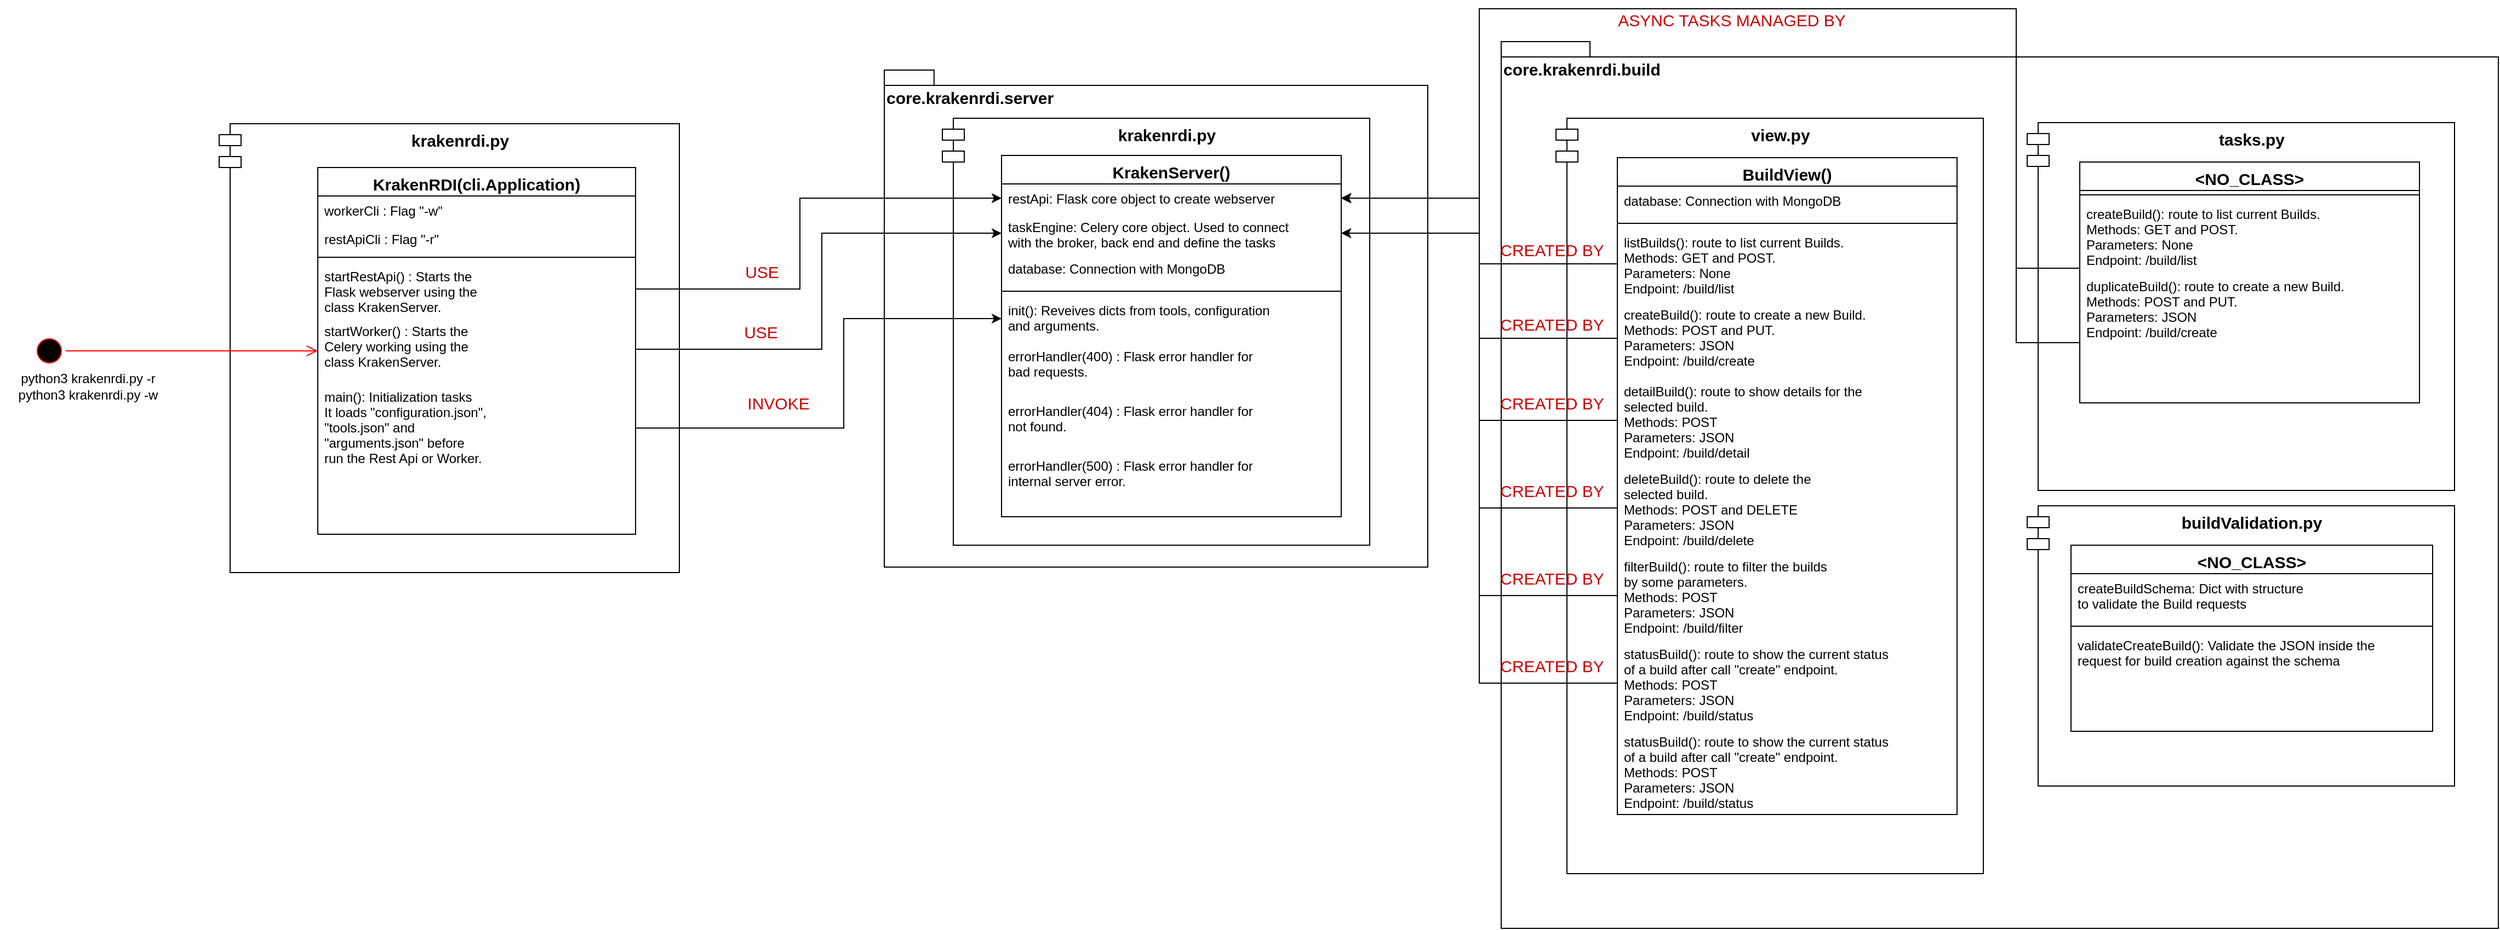 <mxfile version="13.0.1" type="device"><diagram id="C5RBs43oDa-KdzZeNtuy" name="Page-1"><mxGraphModel dx="2249" dy="751" grid="1" gridSize="10" guides="1" tooltips="1" connect="1" arrows="1" fold="1" page="1" pageScale="1" pageWidth="827" pageHeight="1169" math="0" shadow="0"><root><mxCell id="WIyWlLk6GJQsqaUBKTNV-0"/><mxCell id="WIyWlLk6GJQsqaUBKTNV-1" parent="WIyWlLk6GJQsqaUBKTNV-0"/><mxCell id="sPZ7js6rzw0ionrrYqls-45" value="core.krakenrdi.build" style="shape=folder;fontStyle=1;spacingTop=10;tabWidth=40;tabHeight=14;tabPosition=left;html=1;align=left;horizontal=1;verticalAlign=top;fontSize=15;" vertex="1" parent="WIyWlLk6GJQsqaUBKTNV-1"><mxGeometry x="620" y="100" width="910" height="810" as="geometry"/></mxCell><mxCell id="sPZ7js6rzw0ionrrYqls-27" value="krakenrdi.py" style="shape=module;align=left;spacingLeft=20;align=center;verticalAlign=top;fontSize=15;fontStyle=1" vertex="1" parent="WIyWlLk6GJQsqaUBKTNV-1"><mxGeometry x="-550" y="175" width="420" height="410" as="geometry"/></mxCell><mxCell id="sPZ7js6rzw0ionrrYqls-1" value="KrakenRDI(cli.Application)" style="swimlane;fontStyle=1;align=center;verticalAlign=top;childLayout=stackLayout;horizontal=1;startSize=26;horizontalStack=0;resizeParent=1;resizeLast=0;collapsible=1;marginBottom=0;rounded=0;shadow=0;strokeWidth=1;fontSize=15;" vertex="1" parent="WIyWlLk6GJQsqaUBKTNV-1"><mxGeometry x="-460" y="215" width="290" height="335" as="geometry"><mxRectangle x="330" y="585" width="160" height="26" as="alternateBounds"/></mxGeometry></mxCell><mxCell id="sPZ7js6rzw0ionrrYqls-3" value="workerCli : Flag &quot;-w&quot;" style="text;align=left;verticalAlign=top;spacingLeft=4;spacingRight=4;overflow=hidden;rotatable=0;points=[[0,0.5],[1,0.5]];portConstraint=eastwest;rounded=0;shadow=0;html=0;fontStyle=0;fontSize=12;" vertex="1" parent="sPZ7js6rzw0ionrrYqls-1"><mxGeometry y="26" width="290" height="26" as="geometry"/></mxCell><mxCell id="sPZ7js6rzw0ionrrYqls-2" value="restApiCli : Flag &quot;-r&quot;" style="text;align=left;verticalAlign=top;spacingLeft=4;spacingRight=4;overflow=hidden;rotatable=0;points=[[0,0.5],[1,0.5]];portConstraint=eastwest;fontStyle=0;fontSize=12;" vertex="1" parent="sPZ7js6rzw0ionrrYqls-1"><mxGeometry y="52" width="290" height="26" as="geometry"/></mxCell><mxCell id="sPZ7js6rzw0ionrrYqls-4" value="" style="line;html=1;strokeWidth=1;align=left;verticalAlign=middle;spacingTop=-1;spacingLeft=3;spacingRight=3;rotatable=0;labelPosition=right;points=[];portConstraint=eastwest;fontSize=12;" vertex="1" parent="sPZ7js6rzw0ionrrYqls-1"><mxGeometry y="78" width="290" height="8" as="geometry"/></mxCell><mxCell id="sPZ7js6rzw0ionrrYqls-7" value="startRestApi() : Starts the &#xA;Flask webserver using the &#xA;class KrakenServer." style="text;align=left;verticalAlign=top;spacingLeft=4;spacingRight=4;overflow=hidden;rotatable=0;points=[[0,0.5],[1,0.5]];portConstraint=eastwest;fontSize=12;" vertex="1" parent="sPZ7js6rzw0ionrrYqls-1"><mxGeometry y="86" width="290" height="50" as="geometry"/></mxCell><mxCell id="sPZ7js6rzw0ionrrYqls-8" value="startWorker() : Starts the &#xA;Celery working using the&#xA;class KrakenServer." style="text;align=left;verticalAlign=top;spacingLeft=4;spacingRight=4;overflow=hidden;rotatable=0;points=[[0,0.5],[1,0.5]];portConstraint=eastwest;fontSize=12;" vertex="1" parent="sPZ7js6rzw0ionrrYqls-1"><mxGeometry y="136" width="290" height="60" as="geometry"/></mxCell><mxCell id="sPZ7js6rzw0ionrrYqls-5" value="main(): Initialization tasks &#xA;It loads &quot;configuration.json&quot;, &#xA;&quot;tools.json&quot; and &#xA;&quot;arguments.json&quot; before &#xA;run the Rest Api or Worker." style="text;align=left;verticalAlign=top;spacingLeft=4;spacingRight=4;overflow=hidden;rotatable=0;points=[[0,0.5],[1,0.5]];portConstraint=eastwest;fontStyle=0;fontSize=12;" vertex="1" parent="sPZ7js6rzw0ionrrYqls-1"><mxGeometry y="196" width="290" height="84" as="geometry"/></mxCell><mxCell id="sPZ7js6rzw0ionrrYqls-9" value="" style="ellipse;html=1;shape=startState;fillColor=#000000;strokeColor=#ff0000;align=left;" vertex="1" parent="WIyWlLk6GJQsqaUBKTNV-1"><mxGeometry x="-720" y="367.5" width="30" height="30" as="geometry"/></mxCell><mxCell id="sPZ7js6rzw0ionrrYqls-10" value="" style="edgeStyle=orthogonalEdgeStyle;html=1;verticalAlign=bottom;endArrow=open;endSize=8;strokeColor=#ff0000;" edge="1" source="sPZ7js6rzw0ionrrYqls-9" parent="WIyWlLk6GJQsqaUBKTNV-1" target="sPZ7js6rzw0ionrrYqls-1"><mxGeometry relative="1" as="geometry"><mxPoint x="95" y="765" as="targetPoint"/></mxGeometry></mxCell><mxCell id="sPZ7js6rzw0ionrrYqls-11" value="&lt;div&gt;python3 krakenrdi.py -r&lt;br&gt;python3 krakenrdi.py -w&lt;/div&gt;" style="text;html=1;align=center;verticalAlign=middle;resizable=0;points=[];autosize=1;" vertex="1" parent="WIyWlLk6GJQsqaUBKTNV-1"><mxGeometry x="-750" y="400" width="160" height="30" as="geometry"/></mxCell><mxCell id="sPZ7js6rzw0ionrrYqls-12" value="core.krakenrdi.server" style="shape=folder;fontStyle=1;spacingTop=10;tabWidth=40;tabHeight=14;tabPosition=left;html=1;align=left;horizontal=1;verticalAlign=top;fontSize=15;" vertex="1" parent="WIyWlLk6GJQsqaUBKTNV-1"><mxGeometry x="57" y="126" width="496" height="454" as="geometry"/></mxCell><mxCell id="sPZ7js6rzw0ionrrYqls-28" value="krakenrdi.py" style="shape=module;align=left;spacingLeft=20;align=center;verticalAlign=top;fontStyle=1;horizontal=1;fontSize=15;" vertex="1" parent="WIyWlLk6GJQsqaUBKTNV-1"><mxGeometry x="110" y="170" width="390" height="390" as="geometry"/></mxCell><mxCell id="sPZ7js6rzw0ionrrYqls-18" value="KrakenServer()" style="swimlane;fontStyle=1;align=center;verticalAlign=top;childLayout=stackLayout;horizontal=1;startSize=26;horizontalStack=0;resizeParent=1;resizeLast=0;collapsible=1;marginBottom=0;rounded=0;shadow=0;strokeWidth=1;fontSize=15;" vertex="1" parent="WIyWlLk6GJQsqaUBKTNV-1"><mxGeometry x="164" y="204" width="310" height="330" as="geometry"><mxRectangle x="-300" y="300" width="160" height="26" as="alternateBounds"/></mxGeometry></mxCell><mxCell id="sPZ7js6rzw0ionrrYqls-19" value="restApi: Flask core object to create webserver" style="text;align=left;verticalAlign=top;spacingLeft=4;spacingRight=4;overflow=hidden;rotatable=0;points=[[0,0.5],[1,0.5]];portConstraint=eastwest;rounded=0;shadow=0;html=0;fontStyle=0;fontSize=12;" vertex="1" parent="sPZ7js6rzw0ionrrYqls-18"><mxGeometry y="26" width="310" height="26" as="geometry"/></mxCell><mxCell id="sPZ7js6rzw0ionrrYqls-20" value="taskEngine: Celery core object. Used to connect &#xA;with the broker, back end and define the tasks" style="text;align=left;verticalAlign=top;spacingLeft=4;spacingRight=4;overflow=hidden;rotatable=0;points=[[0,0.5],[1,0.5]];portConstraint=eastwest;fontStyle=0;fontSize=12;" vertex="1" parent="sPZ7js6rzw0ionrrYqls-18"><mxGeometry y="52" width="310" height="38" as="geometry"/></mxCell><mxCell id="sPZ7js6rzw0ionrrYqls-26" value="database: Connection with MongoDB" style="text;align=left;verticalAlign=top;spacingLeft=4;spacingRight=4;overflow=hidden;rotatable=0;points=[[0,0.5],[1,0.5]];portConstraint=eastwest;fontStyle=0;fontSize=12;" vertex="1" parent="sPZ7js6rzw0ionrrYqls-18"><mxGeometry y="90" width="310" height="30" as="geometry"/></mxCell><mxCell id="sPZ7js6rzw0ionrrYqls-21" value="" style="line;html=1;strokeWidth=1;align=left;verticalAlign=middle;spacingTop=-1;spacingLeft=3;spacingRight=3;rotatable=0;labelPosition=right;points=[];portConstraint=eastwest;fontSize=12;" vertex="1" parent="sPZ7js6rzw0ionrrYqls-18"><mxGeometry y="120" width="310" height="8" as="geometry"/></mxCell><mxCell id="sPZ7js6rzw0ionrrYqls-22" value="init(): Reveives dicts from tools, configuration &#xA;and arguments." style="text;align=left;verticalAlign=top;spacingLeft=4;spacingRight=4;overflow=hidden;rotatable=0;points=[[0,0.5],[1,0.5]];portConstraint=eastwest;fontStyle=0;fontSize=12;" vertex="1" parent="sPZ7js6rzw0ionrrYqls-18"><mxGeometry y="128" width="310" height="42" as="geometry"/></mxCell><mxCell id="sPZ7js6rzw0ionrrYqls-23" value="errorHandler(400) : Flask error handler for &#xA;bad requests." style="text;align=left;verticalAlign=top;spacingLeft=4;spacingRight=4;overflow=hidden;rotatable=0;points=[[0,0.5],[1,0.5]];portConstraint=eastwest;fontSize=12;" vertex="1" parent="sPZ7js6rzw0ionrrYqls-18"><mxGeometry y="170" width="310" height="50" as="geometry"/></mxCell><mxCell id="sPZ7js6rzw0ionrrYqls-24" value="errorHandler(404) : Flask error handler for &#xA;not found." style="text;align=left;verticalAlign=top;spacingLeft=4;spacingRight=4;overflow=hidden;rotatable=0;points=[[0,0.5],[1,0.5]];portConstraint=eastwest;fontSize=12;" vertex="1" parent="sPZ7js6rzw0ionrrYqls-18"><mxGeometry y="220" width="310" height="50" as="geometry"/></mxCell><mxCell id="sPZ7js6rzw0ionrrYqls-25" value="errorHandler(500) : Flask error handler for &#xA;internal server error." style="text;align=left;verticalAlign=top;spacingLeft=4;spacingRight=4;overflow=hidden;rotatable=0;points=[[0,0.5],[1,0.5]];portConstraint=eastwest;fontSize=12;" vertex="1" parent="sPZ7js6rzw0ionrrYqls-18"><mxGeometry y="270" width="310" height="60" as="geometry"/></mxCell><mxCell id="sPZ7js6rzw0ionrrYqls-46" style="edgeStyle=orthogonalEdgeStyle;rounded=0;orthogonalLoop=1;jettySize=auto;html=1;entryX=0;entryY=0.5;entryDx=0;entryDy=0;labelBackgroundColor=#3333FF;fontSize=15;fontColor=#CC0000;" edge="1" parent="WIyWlLk6GJQsqaUBKTNV-1" source="sPZ7js6rzw0ionrrYqls-7" target="sPZ7js6rzw0ionrrYqls-19"><mxGeometry relative="1" as="geometry"><Array as="points"><mxPoint x="-20" y="326"/><mxPoint x="-20" y="243"/></Array></mxGeometry></mxCell><mxCell id="sPZ7js6rzw0ionrrYqls-47" style="edgeStyle=orthogonalEdgeStyle;rounded=0;orthogonalLoop=1;jettySize=auto;html=1;entryX=0;entryY=0.5;entryDx=0;entryDy=0;labelBackgroundColor=#3333FF;fontSize=15;fontColor=#CC0000;" edge="1" parent="WIyWlLk6GJQsqaUBKTNV-1" source="sPZ7js6rzw0ionrrYqls-8" target="sPZ7js6rzw0ionrrYqls-20"><mxGeometry relative="1" as="geometry"><Array as="points"><mxPoint y="381"/><mxPoint y="275"/></Array></mxGeometry></mxCell><mxCell id="sPZ7js6rzw0ionrrYqls-48" style="edgeStyle=orthogonalEdgeStyle;rounded=0;orthogonalLoop=1;jettySize=auto;html=1;entryX=0;entryY=0.5;entryDx=0;entryDy=0;labelBackgroundColor=#3333FF;fontSize=15;fontColor=#CC0000;" edge="1" parent="WIyWlLk6GJQsqaUBKTNV-1" source="sPZ7js6rzw0ionrrYqls-5" target="sPZ7js6rzw0ionrrYqls-22"><mxGeometry relative="1" as="geometry"><Array as="points"><mxPoint x="20" y="453"/><mxPoint x="20" y="353"/></Array></mxGeometry></mxCell><mxCell id="sPZ7js6rzw0ionrrYqls-49" value="view.py" style="shape=module;align=left;spacingLeft=20;align=center;verticalAlign=top;fontStyle=1;horizontal=1;fontSize=15;" vertex="1" parent="WIyWlLk6GJQsqaUBKTNV-1"><mxGeometry x="670" y="170" width="390" height="690" as="geometry"/></mxCell><mxCell id="sPZ7js6rzw0ionrrYqls-50" value="tasks.py" style="shape=module;align=left;spacingLeft=20;align=center;verticalAlign=top;fontStyle=1;horizontal=1;fontSize=15;" vertex="1" parent="WIyWlLk6GJQsqaUBKTNV-1"><mxGeometry x="1100" y="174" width="390" height="336" as="geometry"/></mxCell><mxCell id="sPZ7js6rzw0ionrrYqls-51" value="BuildView()" style="swimlane;fontStyle=1;align=center;verticalAlign=top;childLayout=stackLayout;horizontal=1;startSize=26;horizontalStack=0;resizeParent=1;resizeLast=0;collapsible=1;marginBottom=0;rounded=0;shadow=0;strokeWidth=1;fontSize=15;" vertex="1" parent="WIyWlLk6GJQsqaUBKTNV-1"><mxGeometry x="726" y="206" width="310" height="600" as="geometry"><mxRectangle x="726" y="206" width="160" height="26" as="alternateBounds"/></mxGeometry></mxCell><mxCell id="sPZ7js6rzw0ionrrYqls-54" value="database: Connection with MongoDB" style="text;align=left;verticalAlign=top;spacingLeft=4;spacingRight=4;overflow=hidden;rotatable=0;points=[[0,0.5],[1,0.5]];portConstraint=eastwest;fontStyle=0;fontSize=12;" vertex="1" parent="sPZ7js6rzw0ionrrYqls-51"><mxGeometry y="26" width="310" height="30" as="geometry"/></mxCell><mxCell id="sPZ7js6rzw0ionrrYqls-55" value="" style="line;html=1;strokeWidth=1;align=left;verticalAlign=middle;spacingTop=-1;spacingLeft=3;spacingRight=3;rotatable=0;labelPosition=right;points=[];portConstraint=eastwest;fontSize=12;" vertex="1" parent="sPZ7js6rzw0ionrrYqls-51"><mxGeometry y="56" width="310" height="8" as="geometry"/></mxCell><mxCell id="sPZ7js6rzw0ionrrYqls-56" value="listBuilds(): route to list current Builds. &#xA;Methods: GET and POST.&#xA;Parameters: None&#xA;Endpoint: /build/list" style="text;align=left;verticalAlign=top;spacingLeft=4;spacingRight=4;overflow=hidden;rotatable=0;points=[[0,0.5],[1,0.5]];portConstraint=eastwest;fontStyle=0;fontSize=12;" vertex="1" parent="sPZ7js6rzw0ionrrYqls-51"><mxGeometry y="64" width="310" height="66" as="geometry"/></mxCell><mxCell id="sPZ7js6rzw0ionrrYqls-57" value="createBuild(): route to create a new Build.&#xA;Methods: POST and PUT.&#xA;Parameters: JSON&#xA;Endpoint: /build/create&#xA;" style="text;align=left;verticalAlign=top;spacingLeft=4;spacingRight=4;overflow=hidden;rotatable=0;points=[[0,0.5],[1,0.5]];portConstraint=eastwest;fontSize=12;" vertex="1" parent="sPZ7js6rzw0ionrrYqls-51"><mxGeometry y="130" width="310" height="70" as="geometry"/></mxCell><mxCell id="sPZ7js6rzw0ionrrYqls-58" value="detailBuild(): route to show details for the &#xA;selected build.&#xA;Methods: POST&#xA;Parameters: JSON&#xA;Endpoint: /build/detail" style="text;align=left;verticalAlign=top;spacingLeft=4;spacingRight=4;overflow=hidden;rotatable=0;points=[[0,0.5],[1,0.5]];portConstraint=eastwest;fontSize=12;" vertex="1" parent="sPZ7js6rzw0ionrrYqls-51"><mxGeometry y="200" width="310" height="80" as="geometry"/></mxCell><mxCell id="sPZ7js6rzw0ionrrYqls-61" value="deleteBuild(): route to delete the &#xA;selected build.&#xA;Methods: POST and DELETE&#xA;Parameters: JSON&#xA;Endpoint: /build/delete&#xA;" style="text;align=left;verticalAlign=top;spacingLeft=4;spacingRight=4;overflow=hidden;rotatable=0;points=[[0,0.5],[1,0.5]];portConstraint=eastwest;fontSize=12;" vertex="1" parent="sPZ7js6rzw0ionrrYqls-51"><mxGeometry y="280" width="310" height="80" as="geometry"/></mxCell><mxCell id="sPZ7js6rzw0ionrrYqls-62" value="filterBuild(): route to filter the builds &#xA;by some parameters.&#xA;Methods: POST&#xA;Parameters: JSON&#xA;Endpoint: /build/filter&#xA;" style="text;align=left;verticalAlign=top;spacingLeft=4;spacingRight=4;overflow=hidden;rotatable=0;points=[[0,0.5],[1,0.5]];portConstraint=eastwest;fontSize=12;" vertex="1" parent="sPZ7js6rzw0ionrrYqls-51"><mxGeometry y="360" width="310" height="80" as="geometry"/></mxCell><mxCell id="sPZ7js6rzw0ionrrYqls-64" value="statusBuild(): route to show the current status &#xA;of a build after call &quot;create&quot; endpoint.&#xA;Methods: POST&#xA;Parameters: JSON&#xA;Endpoint: /build/status&#xA;" style="text;align=left;verticalAlign=top;spacingLeft=4;spacingRight=4;overflow=hidden;rotatable=0;points=[[0,0.5],[1,0.5]];portConstraint=eastwest;fontSize=12;" vertex="1" parent="sPZ7js6rzw0ionrrYqls-51"><mxGeometry y="440" width="310" height="80" as="geometry"/></mxCell><mxCell id="sPZ7js6rzw0ionrrYqls-95" value="statusBuild(): route to show the current status &#xA;of a build after call &quot;create&quot; endpoint.&#xA;Methods: POST&#xA;Parameters: JSON&#xA;Endpoint: /build/status&#xA;" style="text;align=left;verticalAlign=top;spacingLeft=4;spacingRight=4;overflow=hidden;rotatable=0;points=[[0,0.5],[1,0.5]];portConstraint=eastwest;fontSize=12;" vertex="1" parent="sPZ7js6rzw0ionrrYqls-51"><mxGeometry y="520" width="310" height="80" as="geometry"/></mxCell><mxCell id="sPZ7js6rzw0ionrrYqls-67" value="&lt;NO_CLASS&gt;" style="swimlane;fontStyle=1;align=center;verticalAlign=top;childLayout=stackLayout;horizontal=1;startSize=26;horizontalStack=0;resizeParent=1;resizeLast=0;collapsible=1;marginBottom=0;rounded=0;shadow=0;strokeWidth=1;fontSize=15;" vertex="1" parent="WIyWlLk6GJQsqaUBKTNV-1"><mxGeometry x="1148" y="210" width="310" height="220" as="geometry"><mxRectangle x="726" y="206" width="160" height="26" as="alternateBounds"/></mxGeometry></mxCell><mxCell id="sPZ7js6rzw0ionrrYqls-69" value="" style="line;html=1;strokeWidth=1;align=left;verticalAlign=middle;spacingTop=-1;spacingLeft=3;spacingRight=3;rotatable=0;labelPosition=right;points=[];portConstraint=eastwest;fontSize=12;" vertex="1" parent="sPZ7js6rzw0ionrrYqls-67"><mxGeometry y="26" width="310" height="8" as="geometry"/></mxCell><mxCell id="sPZ7js6rzw0ionrrYqls-70" value="createBuild(): route to list current Builds. &#xA;Methods: GET and POST.&#xA;Parameters: None&#xA;Endpoint: /build/list" style="text;align=left;verticalAlign=top;spacingLeft=4;spacingRight=4;overflow=hidden;rotatable=0;points=[[0,0.5],[1,0.5]];portConstraint=eastwest;fontStyle=0;fontSize=12;" vertex="1" parent="sPZ7js6rzw0ionrrYqls-67"><mxGeometry y="34" width="310" height="66" as="geometry"/></mxCell><mxCell id="sPZ7js6rzw0ionrrYqls-71" value="duplicateBuild(): route to create a new Build.&#xA;Methods: POST and PUT.&#xA;Parameters: JSON&#xA;Endpoint: /build/create&#xA;" style="text;align=left;verticalAlign=top;spacingLeft=4;spacingRight=4;overflow=hidden;rotatable=0;points=[[0,0.5],[1,0.5]];portConstraint=eastwest;fontSize=12;" vertex="1" parent="sPZ7js6rzw0ionrrYqls-67"><mxGeometry y="100" width="310" height="70" as="geometry"/></mxCell><mxCell id="sPZ7js6rzw0ionrrYqls-76" style="edgeStyle=orthogonalEdgeStyle;rounded=0;orthogonalLoop=1;jettySize=auto;html=1;labelBackgroundColor=#3333FF;fontSize=15;fontColor=#CC0000;" edge="1" parent="WIyWlLk6GJQsqaUBKTNV-1" source="sPZ7js6rzw0ionrrYqls-56" target="sPZ7js6rzw0ionrrYqls-19"><mxGeometry relative="1" as="geometry"/></mxCell><mxCell id="sPZ7js6rzw0ionrrYqls-77" style="edgeStyle=orthogonalEdgeStyle;rounded=0;orthogonalLoop=1;jettySize=auto;html=1;exitX=0;exitY=0.5;exitDx=0;exitDy=0;labelBackgroundColor=#3333FF;fontSize=15;fontColor=#CC0000;" edge="1" parent="WIyWlLk6GJQsqaUBKTNV-1" source="sPZ7js6rzw0ionrrYqls-57" target="sPZ7js6rzw0ionrrYqls-19"><mxGeometry relative="1" as="geometry"/></mxCell><mxCell id="sPZ7js6rzw0ionrrYqls-78" style="edgeStyle=orthogonalEdgeStyle;rounded=0;orthogonalLoop=1;jettySize=auto;html=1;labelBackgroundColor=#3333FF;fontSize=15;fontColor=#CC0000;" edge="1" parent="WIyWlLk6GJQsqaUBKTNV-1" source="sPZ7js6rzw0ionrrYqls-58" target="sPZ7js6rzw0ionrrYqls-19"><mxGeometry relative="1" as="geometry"/></mxCell><mxCell id="sPZ7js6rzw0ionrrYqls-79" style="edgeStyle=orthogonalEdgeStyle;rounded=0;orthogonalLoop=1;jettySize=auto;html=1;labelBackgroundColor=#3333FF;fontSize=15;fontColor=#CC0000;" edge="1" parent="WIyWlLk6GJQsqaUBKTNV-1" source="sPZ7js6rzw0ionrrYqls-61" target="sPZ7js6rzw0ionrrYqls-19"><mxGeometry relative="1" as="geometry"/></mxCell><mxCell id="sPZ7js6rzw0ionrrYqls-80" style="edgeStyle=orthogonalEdgeStyle;rounded=0;orthogonalLoop=1;jettySize=auto;html=1;labelBackgroundColor=#3333FF;fontSize=15;fontColor=#CC0000;" edge="1" parent="WIyWlLk6GJQsqaUBKTNV-1" source="sPZ7js6rzw0ionrrYqls-62" target="sPZ7js6rzw0ionrrYqls-19"><mxGeometry relative="1" as="geometry"/></mxCell><mxCell id="sPZ7js6rzw0ionrrYqls-81" style="edgeStyle=orthogonalEdgeStyle;rounded=0;orthogonalLoop=1;jettySize=auto;html=1;labelBackgroundColor=#3333FF;fontSize=15;fontColor=#CC0000;" edge="1" parent="WIyWlLk6GJQsqaUBKTNV-1" source="sPZ7js6rzw0ionrrYqls-64" target="sPZ7js6rzw0ionrrYqls-19"><mxGeometry relative="1" as="geometry"/></mxCell><mxCell id="sPZ7js6rzw0ionrrYqls-83" value="CREATED BY" style="text;html=1;align=center;verticalAlign=middle;resizable=0;points=[];autosize=1;fontSize=15;fontColor=#CC0000;" vertex="1" parent="WIyWlLk6GJQsqaUBKTNV-1"><mxGeometry x="606" y="280" width="120" height="20" as="geometry"/></mxCell><mxCell id="sPZ7js6rzw0ionrrYqls-84" value="CREATED BY" style="text;html=1;align=center;verticalAlign=middle;resizable=0;points=[];autosize=1;fontSize=15;fontColor=#CC0000;" vertex="1" parent="WIyWlLk6GJQsqaUBKTNV-1"><mxGeometry x="606" y="347.5" width="120" height="20" as="geometry"/></mxCell><mxCell id="sPZ7js6rzw0ionrrYqls-85" value="CREATED BY" style="text;html=1;align=center;verticalAlign=middle;resizable=0;points=[];autosize=1;fontSize=15;fontColor=#CC0000;" vertex="1" parent="WIyWlLk6GJQsqaUBKTNV-1"><mxGeometry x="606" y="420" width="120" height="20" as="geometry"/></mxCell><mxCell id="sPZ7js6rzw0ionrrYqls-86" value="CREATED BY" style="text;html=1;align=center;verticalAlign=middle;resizable=0;points=[];autosize=1;fontSize=15;fontColor=#CC0000;" vertex="1" parent="WIyWlLk6GJQsqaUBKTNV-1"><mxGeometry x="606" y="500" width="120" height="20" as="geometry"/></mxCell><mxCell id="sPZ7js6rzw0ionrrYqls-87" value="CREATED BY" style="text;html=1;align=center;verticalAlign=middle;resizable=0;points=[];autosize=1;fontSize=15;fontColor=#CC0000;" vertex="1" parent="WIyWlLk6GJQsqaUBKTNV-1"><mxGeometry x="606" y="580" width="120" height="20" as="geometry"/></mxCell><mxCell id="sPZ7js6rzw0ionrrYqls-88" value="CREATED BY" style="text;html=1;align=center;verticalAlign=middle;resizable=0;points=[];autosize=1;fontSize=15;fontColor=#CC0000;" vertex="1" parent="WIyWlLk6GJQsqaUBKTNV-1"><mxGeometry x="606" y="660" width="120" height="20" as="geometry"/></mxCell><mxCell id="sPZ7js6rzw0ionrrYqls-89" style="edgeStyle=orthogonalEdgeStyle;rounded=0;orthogonalLoop=1;jettySize=auto;html=1;labelBackgroundColor=#3333FF;fontSize=15;fontColor=#CC0000;" edge="1" parent="WIyWlLk6GJQsqaUBKTNV-1" source="sPZ7js6rzw0ionrrYqls-70" target="sPZ7js6rzw0ionrrYqls-20"><mxGeometry relative="1" as="geometry"><Array as="points"><mxPoint x="1090" y="307"/><mxPoint x="1090" y="70"/><mxPoint x="600" y="70"/><mxPoint x="600" y="275"/></Array></mxGeometry></mxCell><mxCell id="sPZ7js6rzw0ionrrYqls-90" style="edgeStyle=orthogonalEdgeStyle;rounded=0;orthogonalLoop=1;jettySize=auto;html=1;labelBackgroundColor=#3333FF;fontSize=15;fontColor=#CC0000;" edge="1" parent="WIyWlLk6GJQsqaUBKTNV-1" source="sPZ7js6rzw0ionrrYqls-71" target="sPZ7js6rzw0ionrrYqls-20"><mxGeometry relative="1" as="geometry"><Array as="points"><mxPoint x="1090" y="375"/><mxPoint x="1090" y="70"/><mxPoint x="600" y="70"/><mxPoint x="600" y="275"/></Array></mxGeometry></mxCell><mxCell id="sPZ7js6rzw0ionrrYqls-91" value="ASYNC TASKS MANAGED BY" style="text;html=1;align=center;verticalAlign=middle;resizable=0;points=[];autosize=1;fontSize=15;fontColor=#CC0000;" vertex="1" parent="WIyWlLk6GJQsqaUBKTNV-1"><mxGeometry x="710" y="70" width="240" height="20" as="geometry"/></mxCell><mxCell id="sPZ7js6rzw0ionrrYqls-92" value="INVOKE" style="text;html=1;align=center;verticalAlign=middle;resizable=0;points=[];autosize=1;fontSize=15;fontColor=#CC0000;" vertex="1" parent="WIyWlLk6GJQsqaUBKTNV-1"><mxGeometry x="-80" y="420" width="80" height="20" as="geometry"/></mxCell><mxCell id="sPZ7js6rzw0ionrrYqls-93" value="USE" style="text;html=1;align=center;verticalAlign=middle;resizable=0;points=[];autosize=1;fontSize=15;fontColor=#CC0000;" vertex="1" parent="WIyWlLk6GJQsqaUBKTNV-1"><mxGeometry x="-81" y="355" width="50" height="20" as="geometry"/></mxCell><mxCell id="sPZ7js6rzw0ionrrYqls-94" value="USE" style="text;html=1;align=center;verticalAlign=middle;resizable=0;points=[];autosize=1;fontSize=15;fontColor=#CC0000;" vertex="1" parent="WIyWlLk6GJQsqaUBKTNV-1"><mxGeometry x="-80" y="300" width="50" height="20" as="geometry"/></mxCell><mxCell id="sPZ7js6rzw0ionrrYqls-96" value="buildValidation.py" style="shape=module;align=left;spacingLeft=20;align=center;verticalAlign=top;fontStyle=1;horizontal=1;fontSize=15;" vertex="1" parent="WIyWlLk6GJQsqaUBKTNV-1"><mxGeometry x="1100" y="524" width="390" height="256" as="geometry"/></mxCell><mxCell id="sPZ7js6rzw0ionrrYqls-101" value="&lt;NO_CLASS&gt;" style="swimlane;fontStyle=1;align=center;verticalAlign=top;childLayout=stackLayout;horizontal=1;startSize=26;horizontalStack=0;resizeParent=1;resizeLast=0;collapsible=1;marginBottom=0;rounded=0;shadow=0;strokeWidth=1;fontSize=15;" vertex="1" parent="WIyWlLk6GJQsqaUBKTNV-1"><mxGeometry x="1140" y="560" width="330" height="170" as="geometry"><mxRectangle x="726" y="206" width="160" height="26" as="alternateBounds"/></mxGeometry></mxCell><mxCell id="sPZ7js6rzw0ionrrYqls-102" value="createBuildSchema: Dict with structure &#xA;to validate the Build requests" style="text;align=left;verticalAlign=top;spacingLeft=4;spacingRight=4;overflow=hidden;rotatable=0;points=[[0,0.5],[1,0.5]];portConstraint=eastwest;fontStyle=0;fontSize=12;" vertex="1" parent="sPZ7js6rzw0ionrrYqls-101"><mxGeometry y="26" width="330" height="44" as="geometry"/></mxCell><mxCell id="sPZ7js6rzw0ionrrYqls-103" value="" style="line;html=1;strokeWidth=1;align=left;verticalAlign=middle;spacingTop=-1;spacingLeft=3;spacingRight=3;rotatable=0;labelPosition=right;points=[];portConstraint=eastwest;fontSize=12;" vertex="1" parent="sPZ7js6rzw0ionrrYqls-101"><mxGeometry y="70" width="330" height="8" as="geometry"/></mxCell><mxCell id="sPZ7js6rzw0ionrrYqls-104" value="validateCreateBuild(): Validate the JSON inside the &#xA;request for build creation against the schema" style="text;align=left;verticalAlign=top;spacingLeft=4;spacingRight=4;overflow=hidden;rotatable=0;points=[[0,0.5],[1,0.5]];portConstraint=eastwest;fontStyle=0;fontSize=12;" vertex="1" parent="sPZ7js6rzw0ionrrYqls-101"><mxGeometry y="78" width="330" height="66" as="geometry"/></mxCell></root></mxGraphModel></diagram></mxfile>